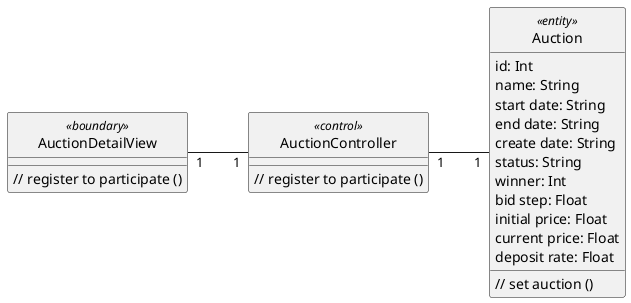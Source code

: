 @startuml register_to_participate
hide circle
skinparam classAttributeIconSize 0
left to right direction

class AuctionDetailView <<boundary>> {
  // register to participate ()
}

class AuctionController <<control>> {
  // register to participate ()
}

class Auction <<entity>> {
  id: Int
  name: String
  start date: String
  end date: String
  create date: String
  status: String
  winner: Int
  bid step: Float
  initial price: Float
  current price: Float
  deposit rate: Float
  // set auction ()
}

AuctionDetailView "1" -- "1" AuctionController
AuctionController "1" -- "1" Auction
@enduml